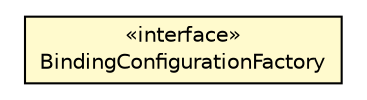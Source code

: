 #!/usr/local/bin/dot
#
# Class diagram 
# Generated by UMLGraph version 5.1 (http://www.umlgraph.org/)
#

digraph G {
	edge [fontname="Helvetica",fontsize=10,labelfontname="Helvetica",labelfontsize=10];
	node [fontname="Helvetica",fontsize=10,shape=plaintext];
	nodesep=0.25;
	ranksep=0.5;
	// org.androidtransfuse.analysis.module.BindingConfigurationFactory
	c55849 [label=<<table title="org.androidtransfuse.analysis.module.BindingConfigurationFactory" border="0" cellborder="1" cellspacing="0" cellpadding="2" port="p" bgcolor="lemonChiffon" href="./BindingConfigurationFactory.html">
		<tr><td><table border="0" cellspacing="0" cellpadding="1">
<tr><td align="center" balign="center"> &#171;interface&#187; </td></tr>
<tr><td align="center" balign="center"> BindingConfigurationFactory </td></tr>
		</table></td></tr>
		</table>>, fontname="Helvetica", fontcolor="black", fontsize=10.0];
}

